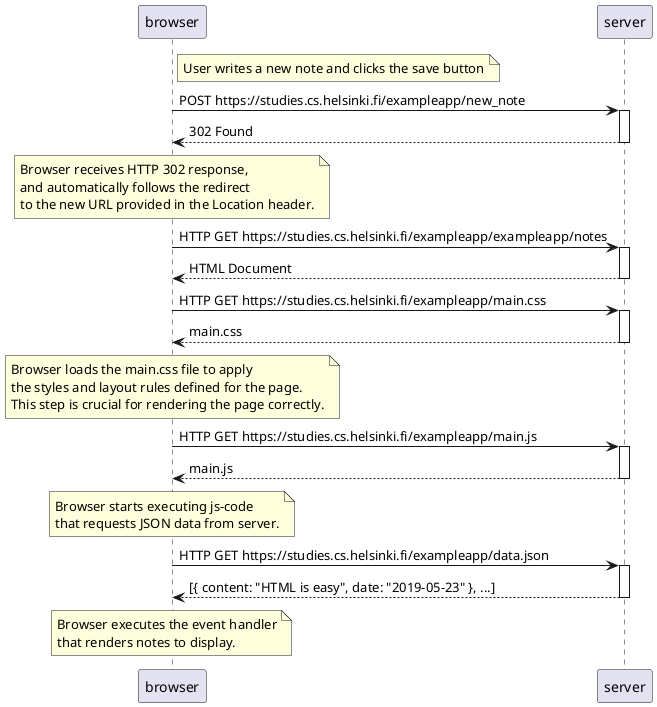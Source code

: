 @startuml

participant browser
participant server

Note right of browser: User writes a new note and clicks the save button

browser->server: POST https://studies.cs.helsinki.fi/exampleapp/new_note
activate server
server-->browser: 302 Found
deactivate server

note over browser
Browser receives HTTP 302 response,
and automatically follows the redirect
to the new URL provided in the Location header.
end note

browser->server: HTTP GET https://studies.cs.helsinki.fi/exampleapp/exampleapp/notes
activate server
server-->browser: HTML Document
deactivate server

browser->server: HTTP GET https://studies.cs.helsinki.fi/exampleapp/main.css
activate server
server-->browser: main.css
deactivate server

note over browser
Browser loads the main.css file to apply
the styles and layout rules defined for the page.
This step is crucial for rendering the page correctly.
end note

browser->server: HTTP GET https://studies.cs.helsinki.fi/exampleapp/main.js
activate server
server-->browser: main.js
deactivate server

note over browser
Browser starts executing js-code
that requests JSON data from server.
end note

browser->server: HTTP GET https://studies.cs.helsinki.fi/exampleapp/data.json
activate server
server-->browser: [{ content: "HTML is easy", date: "2019-05-23" }, ...]
deactivate server

note over browser
Browser executes the event handler
that renders notes to display.
end note

@enduml
